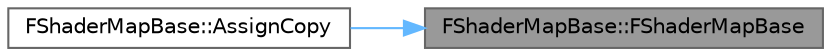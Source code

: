 digraph "FShaderMapBase::FShaderMapBase"
{
 // INTERACTIVE_SVG=YES
 // LATEX_PDF_SIZE
  bgcolor="transparent";
  edge [fontname=Helvetica,fontsize=10,labelfontname=Helvetica,labelfontsize=10];
  node [fontname=Helvetica,fontsize=10,shape=box,height=0.2,width=0.4];
  rankdir="RL";
  Node1 [id="Node000001",label="FShaderMapBase::FShaderMapBase",height=0.2,width=0.4,color="gray40", fillcolor="grey60", style="filled", fontcolor="black",tooltip=" "];
  Node1 -> Node2 [id="edge1_Node000001_Node000002",dir="back",color="steelblue1",style="solid",tooltip=" "];
  Node2 [id="Node000002",label="FShaderMapBase::AssignCopy",height=0.2,width=0.4,color="grey40", fillcolor="white", style="filled",URL="$d2/df4/classFShaderMapBase.html#ada0094e0b7305494db3e6feab32b078e",tooltip=" "];
}
